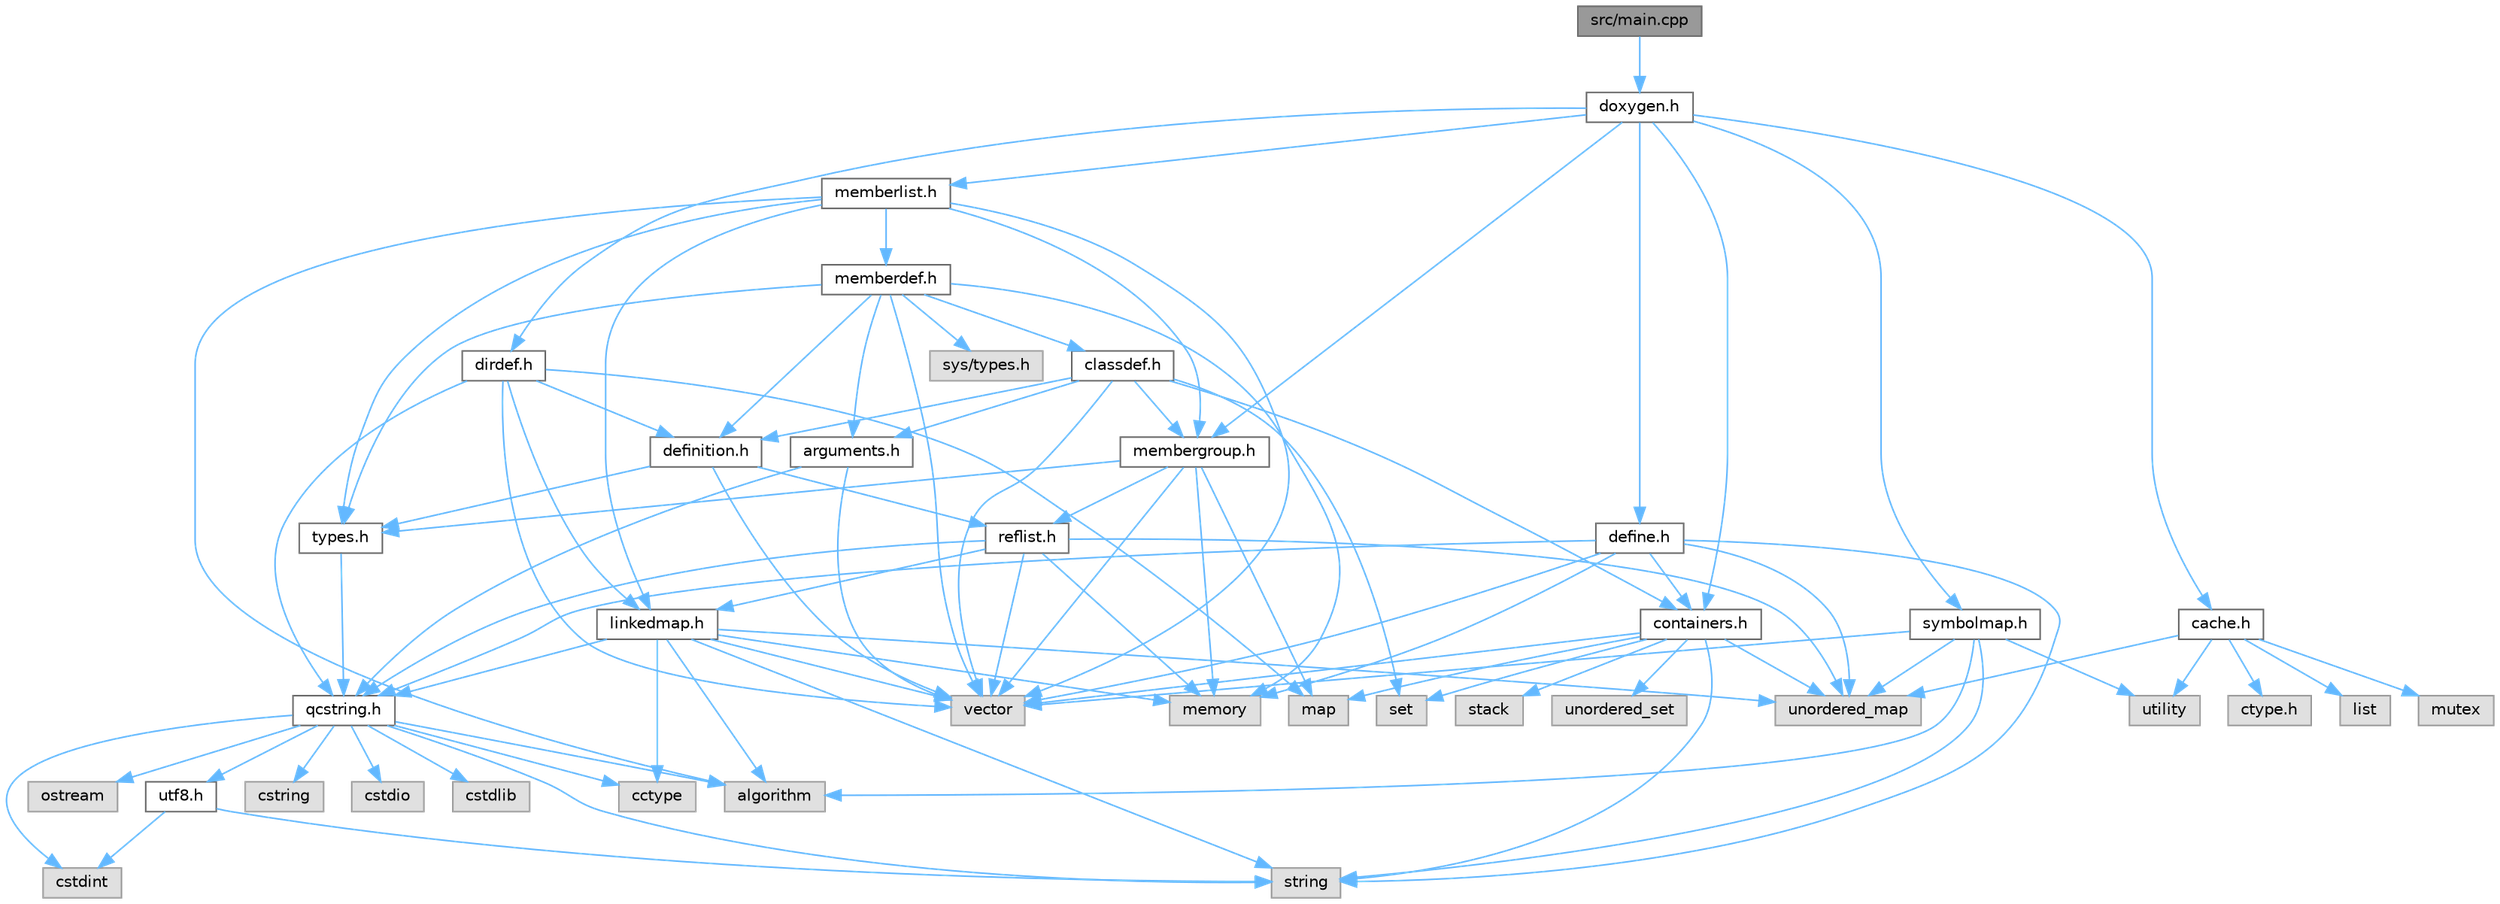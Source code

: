 digraph "src/main.cpp"
{
 // INTERACTIVE_SVG=YES
 // LATEX_PDF_SIZE
  bgcolor="transparent";
  edge [fontname=Helvetica,fontsize=10,labelfontname=Helvetica,labelfontsize=10];
  node [fontname=Helvetica,fontsize=10,shape=box,height=0.2,width=0.4];
  Node1 [label="src/main.cpp",height=0.2,width=0.4,color="gray40", fillcolor="grey60", style="filled", fontcolor="black",tooltip="main entry point for doxygen"];
  Node1 -> Node2 [color="steelblue1",style="solid"];
  Node2 [label="doxygen.h",height=0.2,width=0.4,color="grey40", fillcolor="white", style="filled",URL="$d1/da1/doxygen_8h.html",tooltip=" "];
  Node2 -> Node3 [color="steelblue1",style="solid"];
  Node3 [label="containers.h",height=0.2,width=0.4,color="grey40", fillcolor="white", style="filled",URL="$d5/d75/containers_8h.html",tooltip=" "];
  Node3 -> Node4 [color="steelblue1",style="solid"];
  Node4 [label="vector",height=0.2,width=0.4,color="grey60", fillcolor="#E0E0E0", style="filled",tooltip=" "];
  Node3 -> Node5 [color="steelblue1",style="solid"];
  Node5 [label="string",height=0.2,width=0.4,color="grey60", fillcolor="#E0E0E0", style="filled",tooltip=" "];
  Node3 -> Node6 [color="steelblue1",style="solid"];
  Node6 [label="set",height=0.2,width=0.4,color="grey60", fillcolor="#E0E0E0", style="filled",tooltip=" "];
  Node3 -> Node7 [color="steelblue1",style="solid"];
  Node7 [label="map",height=0.2,width=0.4,color="grey60", fillcolor="#E0E0E0", style="filled",tooltip=" "];
  Node3 -> Node8 [color="steelblue1",style="solid"];
  Node8 [label="unordered_set",height=0.2,width=0.4,color="grey60", fillcolor="#E0E0E0", style="filled",tooltip=" "];
  Node3 -> Node9 [color="steelblue1",style="solid"];
  Node9 [label="unordered_map",height=0.2,width=0.4,color="grey60", fillcolor="#E0E0E0", style="filled",tooltip=" "];
  Node3 -> Node10 [color="steelblue1",style="solid"];
  Node10 [label="stack",height=0.2,width=0.4,color="grey60", fillcolor="#E0E0E0", style="filled",tooltip=" "];
  Node2 -> Node11 [color="steelblue1",style="solid"];
  Node11 [label="membergroup.h",height=0.2,width=0.4,color="grey40", fillcolor="white", style="filled",URL="$d9/d11/membergroup_8h.html",tooltip=" "];
  Node11 -> Node4 [color="steelblue1",style="solid"];
  Node11 -> Node7 [color="steelblue1",style="solid"];
  Node11 -> Node12 [color="steelblue1",style="solid"];
  Node12 [label="memory",height=0.2,width=0.4,color="grey60", fillcolor="#E0E0E0", style="filled",tooltip=" "];
  Node11 -> Node13 [color="steelblue1",style="solid"];
  Node13 [label="types.h",height=0.2,width=0.4,color="grey40", fillcolor="white", style="filled",URL="$d9/d49/types_8h.html",tooltip="This file contains a number of basic enums and types."];
  Node13 -> Node14 [color="steelblue1",style="solid"];
  Node14 [label="qcstring.h",height=0.2,width=0.4,color="grey40", fillcolor="white", style="filled",URL="$d7/d5c/qcstring_8h.html",tooltip=" "];
  Node14 -> Node5 [color="steelblue1",style="solid"];
  Node14 -> Node15 [color="steelblue1",style="solid"];
  Node15 [label="algorithm",height=0.2,width=0.4,color="grey60", fillcolor="#E0E0E0", style="filled",tooltip=" "];
  Node14 -> Node16 [color="steelblue1",style="solid"];
  Node16 [label="cctype",height=0.2,width=0.4,color="grey60", fillcolor="#E0E0E0", style="filled",tooltip=" "];
  Node14 -> Node17 [color="steelblue1",style="solid"];
  Node17 [label="cstring",height=0.2,width=0.4,color="grey60", fillcolor="#E0E0E0", style="filled",tooltip=" "];
  Node14 -> Node18 [color="steelblue1",style="solid"];
  Node18 [label="cstdio",height=0.2,width=0.4,color="grey60", fillcolor="#E0E0E0", style="filled",tooltip=" "];
  Node14 -> Node19 [color="steelblue1",style="solid"];
  Node19 [label="cstdlib",height=0.2,width=0.4,color="grey60", fillcolor="#E0E0E0", style="filled",tooltip=" "];
  Node14 -> Node20 [color="steelblue1",style="solid"];
  Node20 [label="cstdint",height=0.2,width=0.4,color="grey60", fillcolor="#E0E0E0", style="filled",tooltip=" "];
  Node14 -> Node21 [color="steelblue1",style="solid"];
  Node21 [label="ostream",height=0.2,width=0.4,color="grey60", fillcolor="#E0E0E0", style="filled",tooltip=" "];
  Node14 -> Node22 [color="steelblue1",style="solid"];
  Node22 [label="utf8.h",height=0.2,width=0.4,color="grey40", fillcolor="white", style="filled",URL="$db/d7c/utf8_8h.html",tooltip="Various UTF8 related helper functions."];
  Node22 -> Node20 [color="steelblue1",style="solid"];
  Node22 -> Node5 [color="steelblue1",style="solid"];
  Node11 -> Node23 [color="steelblue1",style="solid"];
  Node23 [label="reflist.h",height=0.2,width=0.4,color="grey40", fillcolor="white", style="filled",URL="$d1/d02/reflist_8h.html",tooltip=" "];
  Node23 -> Node4 [color="steelblue1",style="solid"];
  Node23 -> Node9 [color="steelblue1",style="solid"];
  Node23 -> Node12 [color="steelblue1",style="solid"];
  Node23 -> Node14 [color="steelblue1",style="solid"];
  Node23 -> Node24 [color="steelblue1",style="solid"];
  Node24 [label="linkedmap.h",height=0.2,width=0.4,color="grey40", fillcolor="white", style="filled",URL="$da/de1/linkedmap_8h.html",tooltip=" "];
  Node24 -> Node9 [color="steelblue1",style="solid"];
  Node24 -> Node4 [color="steelblue1",style="solid"];
  Node24 -> Node12 [color="steelblue1",style="solid"];
  Node24 -> Node5 [color="steelblue1",style="solid"];
  Node24 -> Node15 [color="steelblue1",style="solid"];
  Node24 -> Node16 [color="steelblue1",style="solid"];
  Node24 -> Node14 [color="steelblue1",style="solid"];
  Node2 -> Node25 [color="steelblue1",style="solid"];
  Node25 [label="dirdef.h",height=0.2,width=0.4,color="grey40", fillcolor="white", style="filled",URL="$d6/d15/dirdef_8h.html",tooltip=" "];
  Node25 -> Node4 [color="steelblue1",style="solid"];
  Node25 -> Node7 [color="steelblue1",style="solid"];
  Node25 -> Node14 [color="steelblue1",style="solid"];
  Node25 -> Node24 [color="steelblue1",style="solid"];
  Node25 -> Node26 [color="steelblue1",style="solid"];
  Node26 [label="definition.h",height=0.2,width=0.4,color="grey40", fillcolor="white", style="filled",URL="$df/da1/definition_8h.html",tooltip=" "];
  Node26 -> Node4 [color="steelblue1",style="solid"];
  Node26 -> Node13 [color="steelblue1",style="solid"];
  Node26 -> Node23 [color="steelblue1",style="solid"];
  Node2 -> Node27 [color="steelblue1",style="solid"];
  Node27 [label="memberlist.h",height=0.2,width=0.4,color="grey40", fillcolor="white", style="filled",URL="$dd/d78/memberlist_8h.html",tooltip=" "];
  Node27 -> Node4 [color="steelblue1",style="solid"];
  Node27 -> Node15 [color="steelblue1",style="solid"];
  Node27 -> Node28 [color="steelblue1",style="solid"];
  Node28 [label="memberdef.h",height=0.2,width=0.4,color="grey40", fillcolor="white", style="filled",URL="$d4/d46/memberdef_8h.html",tooltip=" "];
  Node28 -> Node4 [color="steelblue1",style="solid"];
  Node28 -> Node12 [color="steelblue1",style="solid"];
  Node28 -> Node29 [color="steelblue1",style="solid"];
  Node29 [label="sys/types.h",height=0.2,width=0.4,color="grey60", fillcolor="#E0E0E0", style="filled",tooltip=" "];
  Node28 -> Node13 [color="steelblue1",style="solid"];
  Node28 -> Node26 [color="steelblue1",style="solid"];
  Node28 -> Node30 [color="steelblue1",style="solid"];
  Node30 [label="arguments.h",height=0.2,width=0.4,color="grey40", fillcolor="white", style="filled",URL="$df/d9b/arguments_8h.html",tooltip=" "];
  Node30 -> Node4 [color="steelblue1",style="solid"];
  Node30 -> Node14 [color="steelblue1",style="solid"];
  Node28 -> Node31 [color="steelblue1",style="solid"];
  Node31 [label="classdef.h",height=0.2,width=0.4,color="grey40", fillcolor="white", style="filled",URL="$d1/da6/classdef_8h.html",tooltip=" "];
  Node31 -> Node4 [color="steelblue1",style="solid"];
  Node31 -> Node6 [color="steelblue1",style="solid"];
  Node31 -> Node3 [color="steelblue1",style="solid"];
  Node31 -> Node26 [color="steelblue1",style="solid"];
  Node31 -> Node30 [color="steelblue1",style="solid"];
  Node31 -> Node11 [color="steelblue1",style="solid"];
  Node27 -> Node24 [color="steelblue1",style="solid"];
  Node27 -> Node13 [color="steelblue1",style="solid"];
  Node27 -> Node11 [color="steelblue1",style="solid"];
  Node2 -> Node32 [color="steelblue1",style="solid"];
  Node32 [label="define.h",height=0.2,width=0.4,color="grey40", fillcolor="white", style="filled",URL="$df/d67/define_8h.html",tooltip=" "];
  Node32 -> Node4 [color="steelblue1",style="solid"];
  Node32 -> Node12 [color="steelblue1",style="solid"];
  Node32 -> Node5 [color="steelblue1",style="solid"];
  Node32 -> Node9 [color="steelblue1",style="solid"];
  Node32 -> Node14 [color="steelblue1",style="solid"];
  Node32 -> Node3 [color="steelblue1",style="solid"];
  Node2 -> Node33 [color="steelblue1",style="solid"];
  Node33 [label="cache.h",height=0.2,width=0.4,color="grey40", fillcolor="white", style="filled",URL="$d3/d26/cache_8h.html",tooltip=" "];
  Node33 -> Node34 [color="steelblue1",style="solid"];
  Node34 [label="list",height=0.2,width=0.4,color="grey60", fillcolor="#E0E0E0", style="filled",tooltip=" "];
  Node33 -> Node9 [color="steelblue1",style="solid"];
  Node33 -> Node35 [color="steelblue1",style="solid"];
  Node35 [label="mutex",height=0.2,width=0.4,color="grey60", fillcolor="#E0E0E0", style="filled",tooltip=" "];
  Node33 -> Node36 [color="steelblue1",style="solid"];
  Node36 [label="utility",height=0.2,width=0.4,color="grey60", fillcolor="#E0E0E0", style="filled",tooltip=" "];
  Node33 -> Node37 [color="steelblue1",style="solid"];
  Node37 [label="ctype.h",height=0.2,width=0.4,color="grey60", fillcolor="#E0E0E0", style="filled",tooltip=" "];
  Node2 -> Node38 [color="steelblue1",style="solid"];
  Node38 [label="symbolmap.h",height=0.2,width=0.4,color="grey40", fillcolor="white", style="filled",URL="$d7/ddd/symbolmap_8h.html",tooltip=" "];
  Node38 -> Node15 [color="steelblue1",style="solid"];
  Node38 -> Node9 [color="steelblue1",style="solid"];
  Node38 -> Node4 [color="steelblue1",style="solid"];
  Node38 -> Node5 [color="steelblue1",style="solid"];
  Node38 -> Node36 [color="steelblue1",style="solid"];
}
